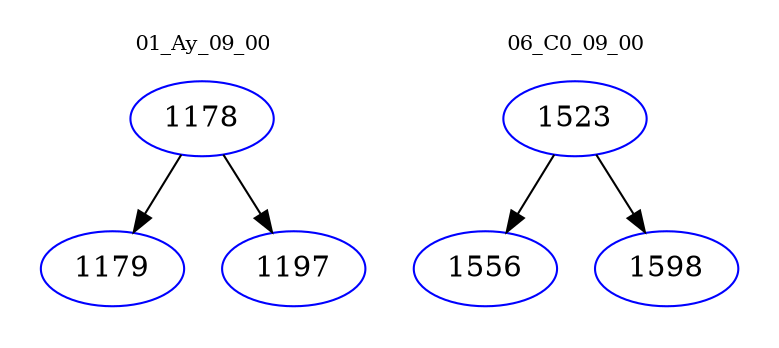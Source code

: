 digraph{
subgraph cluster_0 {
color = white
label = "01_Ay_09_00";
fontsize=10;
T0_1178 [label="1178", color="blue"]
T0_1178 -> T0_1179 [color="black"]
T0_1179 [label="1179", color="blue"]
T0_1178 -> T0_1197 [color="black"]
T0_1197 [label="1197", color="blue"]
}
subgraph cluster_1 {
color = white
label = "06_C0_09_00";
fontsize=10;
T1_1523 [label="1523", color="blue"]
T1_1523 -> T1_1556 [color="black"]
T1_1556 [label="1556", color="blue"]
T1_1523 -> T1_1598 [color="black"]
T1_1598 [label="1598", color="blue"]
}
}
